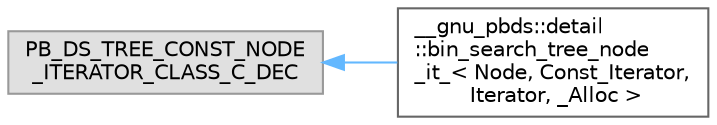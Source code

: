 digraph "Graphical Class Hierarchy"
{
 // LATEX_PDF_SIZE
  bgcolor="transparent";
  edge [fontname=Helvetica,fontsize=10,labelfontname=Helvetica,labelfontsize=10];
  node [fontname=Helvetica,fontsize=10,shape=box,height=0.2,width=0.4];
  rankdir="LR";
  Node0 [id="Node000000",label="PB_DS_TREE_CONST_NODE\l_ITERATOR_CLASS_C_DEC",height=0.2,width=0.4,color="grey60", fillcolor="#E0E0E0", style="filled",tooltip=" "];
  Node0 -> Node1 [id="edge335_Node000000_Node000001",dir="back",color="steelblue1",style="solid",tooltip=" "];
  Node1 [id="Node000001",label="__gnu_pbds::detail\l::bin_search_tree_node\l_it_\< Node, Const_Iterator,\l Iterator, _Alloc \>",height=0.2,width=0.4,color="grey40", fillcolor="white", style="filled",URL="$class____gnu__pbds_1_1detail_1_1bin__search__tree__node__it__.html",tooltip="Node iterator."];
}
